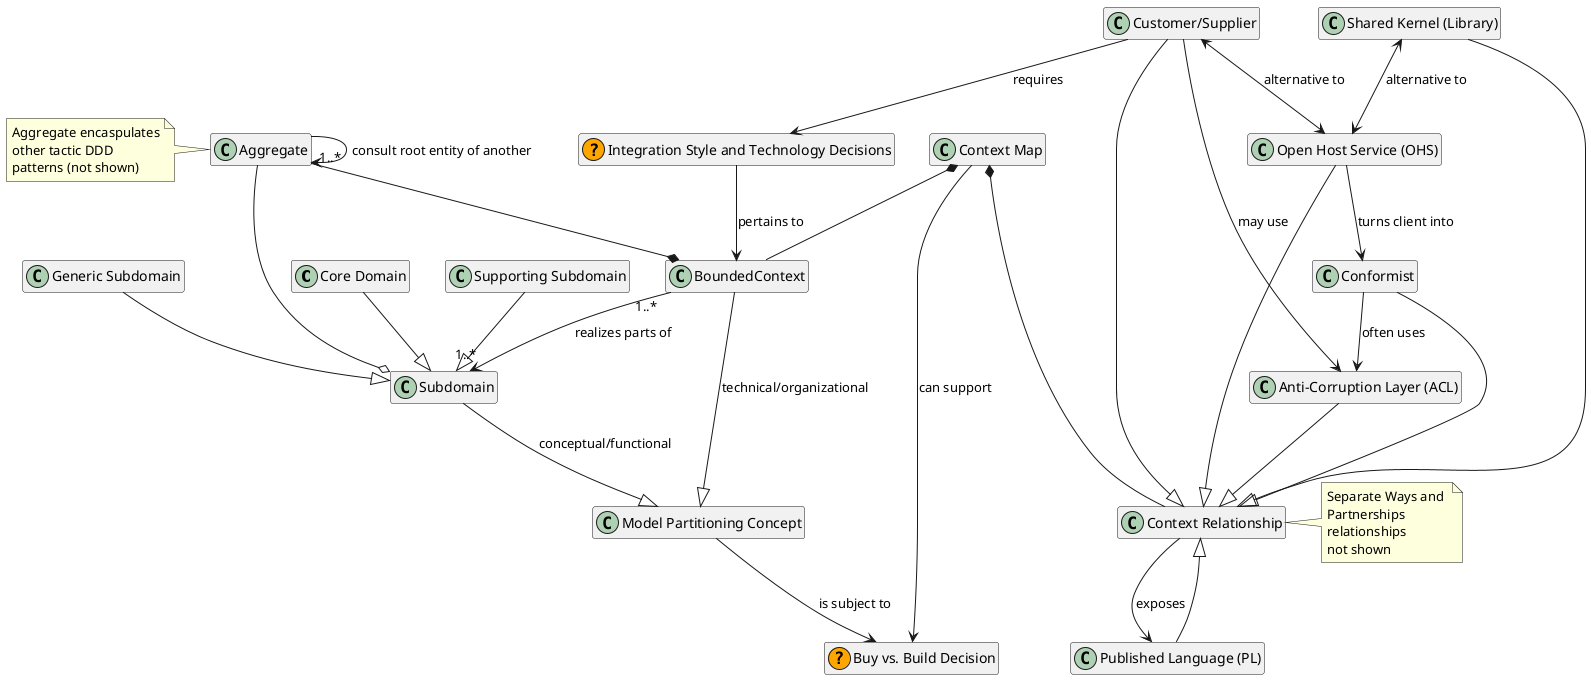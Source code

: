 
@startuml StrategicDDDMetaModel

' TODO right now these are all "classes", this could be improved:
' https://plantuml.com/class-diagram#4b62dd14f1d33739

hide members

class "Core Domain" as CoreDomain
class "Supporting Subdomain" as SupportingSubdomain
class "Generic Subdomain" as GenericSubdomain

class Subdomain

CoreDomain --|> Subdomain
SupportingSubdomain --|> Subdomain
GenericSubdomain --|> Subdomain

class "Model Partitioning Concept" as ModelPartitioningConcept

Subdomain --|> ModelPartitioningConcept : "conceptual/functional"

class Aggregate

Aggregate --o Subdomain 

Aggregate --> Aggregate : "consult root entity of another"

note left of Aggregate
  Aggregate encaspulates
  other tactic DDD 
  patterns (not shown)
end note
 
class BoundedContext

BoundedContext --|> ModelPartitioningConcept : "technical/organizational"

BoundedContext "1..*" --> "1..*" Subdomain : "realizes parts of"

Aggregate "1..*" --* BoundedContext 

class "Context Map" as ContextMap

ContextMap *-- BoundedContext 

class "Buy vs. Build Decision" as BuyVsBuildDecision << (?,Orange) >> 

ModelPartitioningConcept --> BuyVsBuildDecision : "is subject to"

ContextMap --> BuyVsBuildDecision : "can support"

class "Context Relationship" as ContextRelationship

ContextMap *-- ContextRelationship

class "Published Language (PL)" as PublishedLanguage

ContextRelationship --> PublishedLanguage : "exposes"
PublishedLanguage --|> ContextRelationship

note right of ContextRelationship
  Separate Ways and 
  Partnerships
  relationships
  not shown
end note

class "Shared Kernel (Library)" as SharedKernel
class "Open Host Service (OHS)" as OpenHostService
class "Customer/Supplier" as CustomerSupplier
class "Anti-Corruption Layer (ACL)" as AntiCorruptionLayer
class Conformist

SharedKernel --|> ContextRelationship
OpenHostService --|> ContextRelationship
CustomerSupplier --|> ContextRelationship
Conformist --|> ContextRelationship
AntiCorruptionLayer --|> ContextRelationship

SharedKernel <--> OpenHostService : "alternative to"
CustomerSupplier <--> OpenHostService : "alternative to"
CustomerSupplier --> AntiCorruptionLayer : "may use"
Conformist --> AntiCorruptionLayer : "often uses"
OpenHostService --> Conformist : "turns client into"

class "Integration Style and Technology Decisions" as IntegrationStyleTechnologyDecisions << (?,Orange) >> 

CustomerSupplier --> IntegrationStyleTechnologyDecisions : "requires"
IntegrationStyleTechnologyDecisions --> BoundedContext : "pertains to"

@enduml